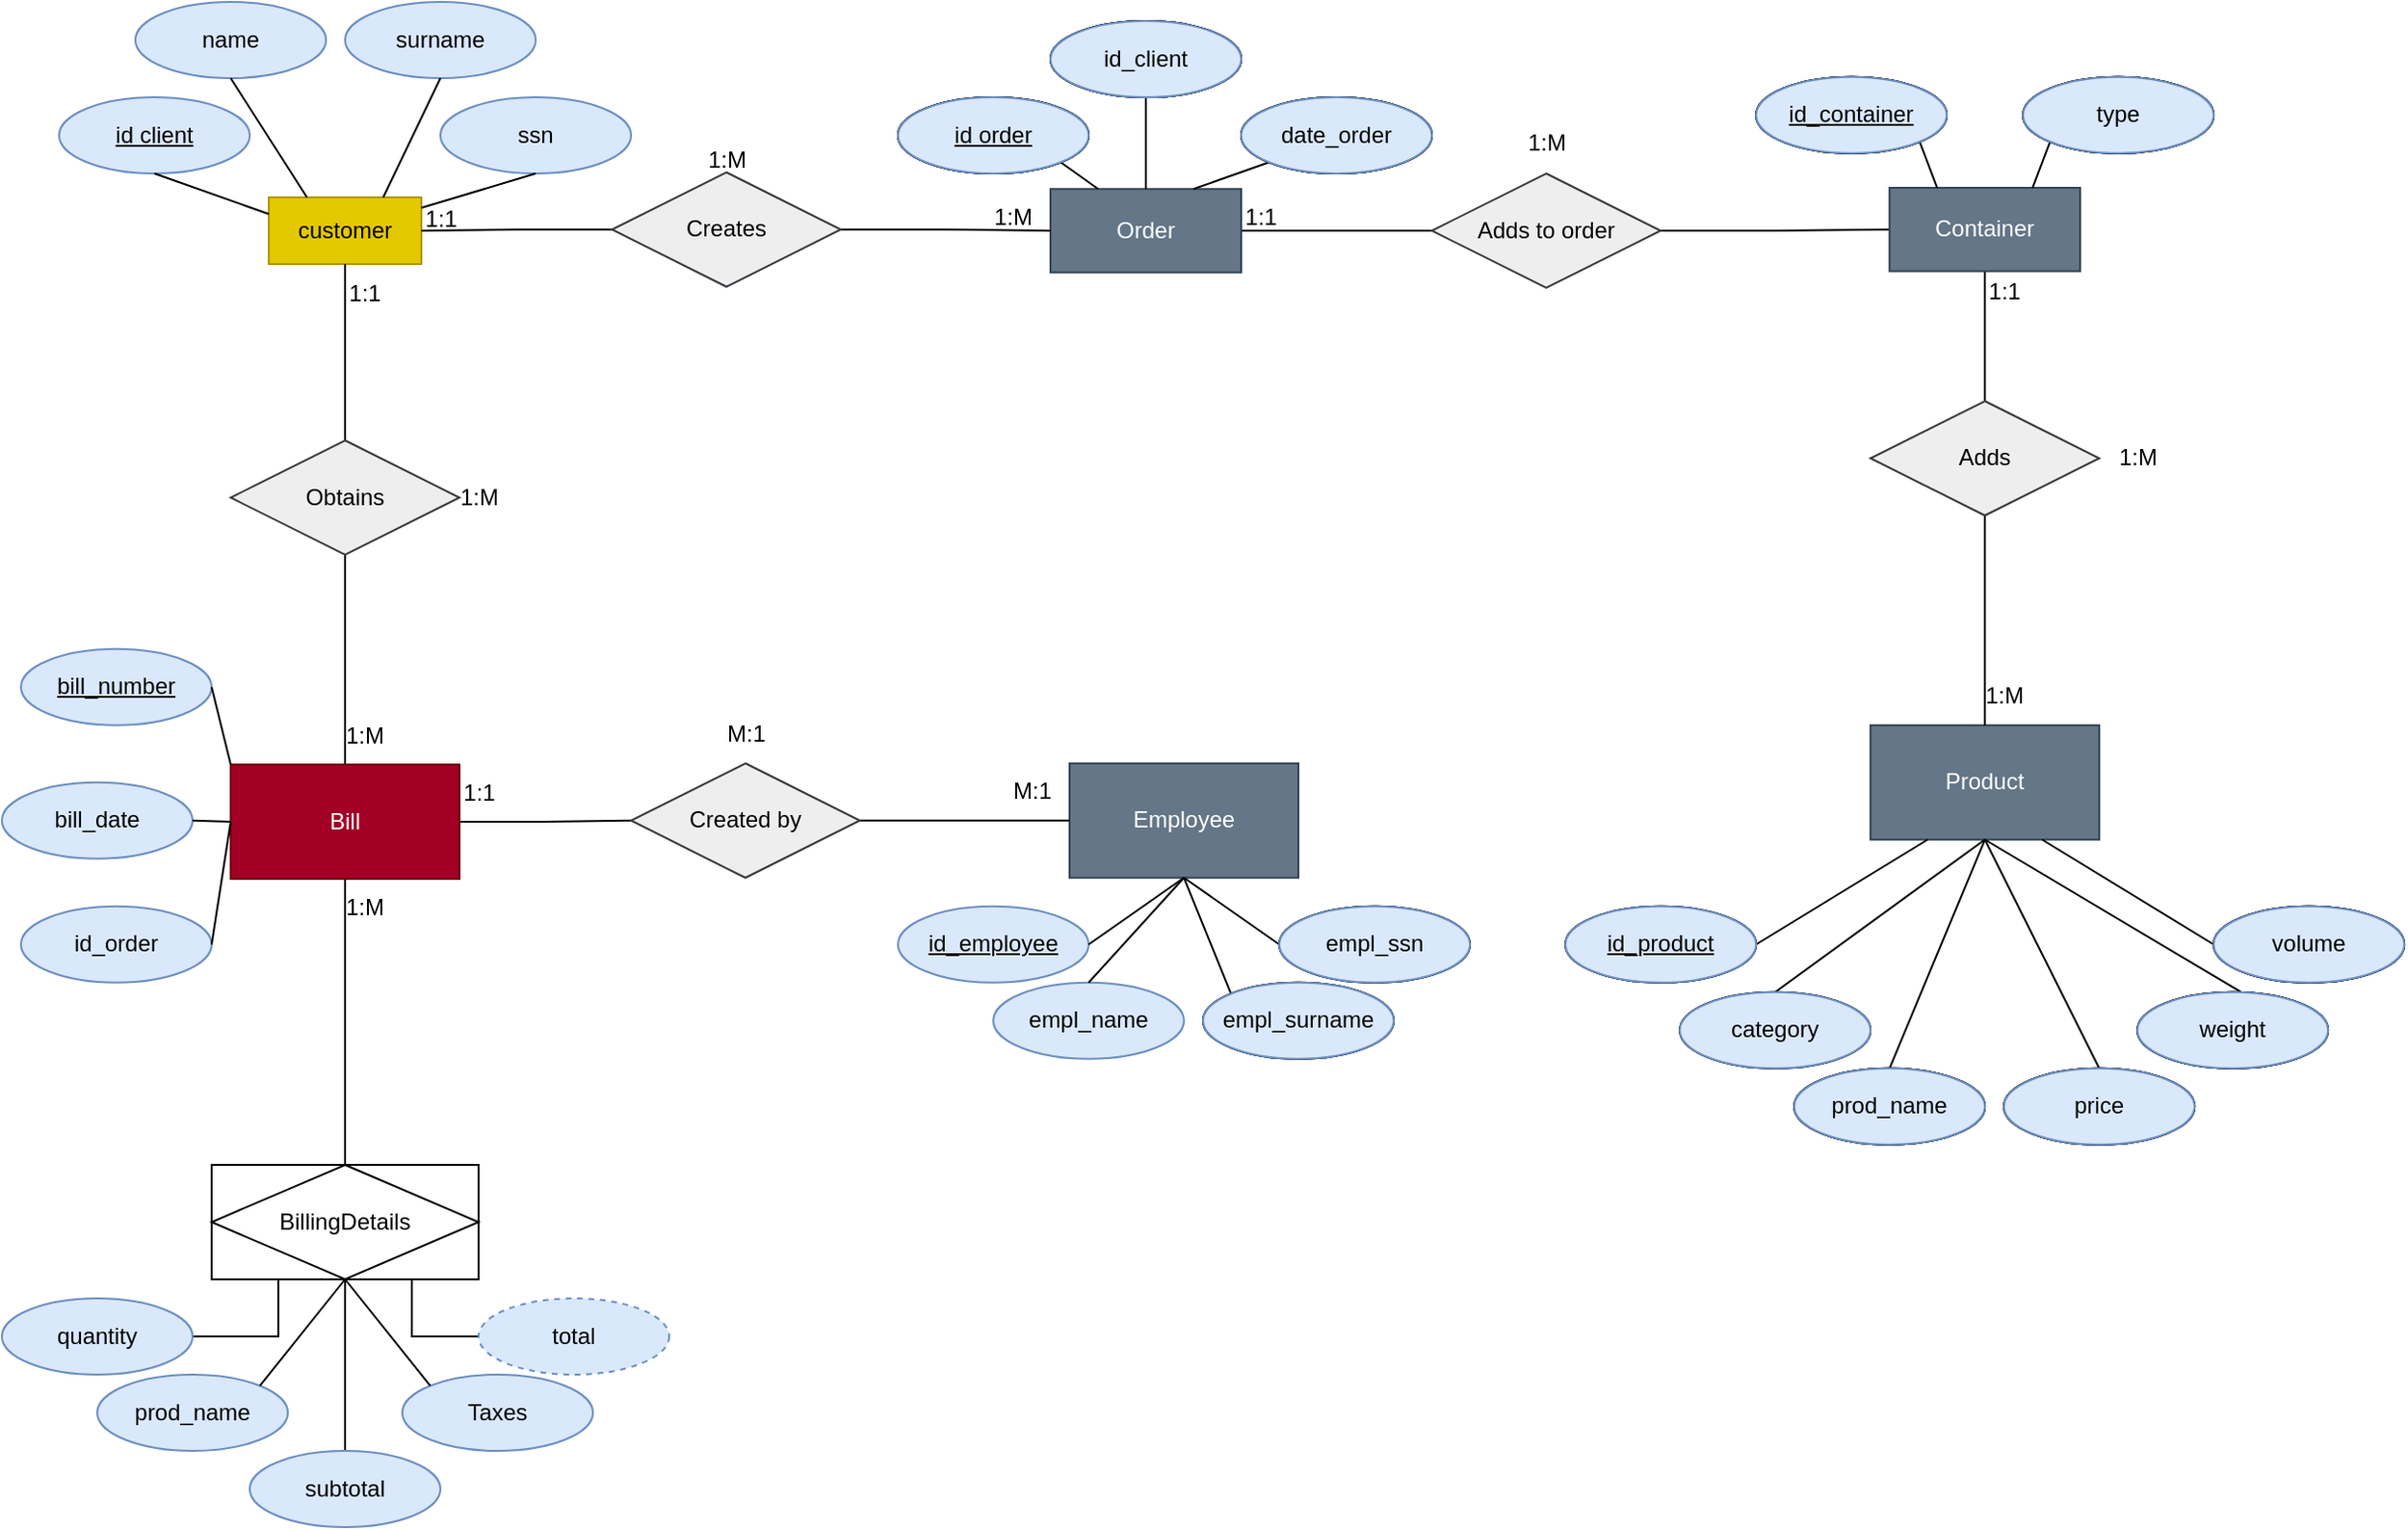 <mxfile version="20.4.0" type="device"><diagram id="k-EwML35SqgThicFXZ_B" name="Page-1"><mxGraphModel dx="1673" dy="896" grid="1" gridSize="10" guides="1" tooltips="1" connect="1" arrows="1" fold="1" page="1" pageScale="1" pageWidth="1100" pageHeight="850" math="0" shadow="0"><root><mxCell id="0"/><mxCell id="1" parent="0"/><mxCell id="oZsRMlgUKLbmPUvbD6oy-1" value="customer" style="rounded=0;whiteSpace=wrap;html=1;fillColor=#e3c800;fontColor=#000000;strokeColor=#B09500;" vertex="1" parent="1"><mxGeometry x="140" y="112.5" width="80" height="35" as="geometry"/></mxCell><mxCell id="oZsRMlgUKLbmPUvbD6oy-73" style="edgeStyle=orthogonalEdgeStyle;rounded=0;orthogonalLoop=1;jettySize=auto;html=1;entryX=0;entryY=0.5;entryDx=0;entryDy=0;endArrow=none;endFill=0;" edge="1" parent="1" source="oZsRMlgUKLbmPUvbD6oy-3" target="oZsRMlgUKLbmPUvbD6oy-72"><mxGeometry relative="1" as="geometry"/></mxCell><mxCell id="oZsRMlgUKLbmPUvbD6oy-3" value="Order" style="rounded=0;whiteSpace=wrap;html=1;fillColor=#647687;strokeColor=#314354;fontColor=#ffffff;" vertex="1" parent="1"><mxGeometry x="550" y="108.13" width="100" height="43.75" as="geometry"/></mxCell><mxCell id="oZsRMlgUKLbmPUvbD6oy-8" value="Product" style="rounded=0;whiteSpace=wrap;html=1;fillColor=#647687;strokeColor=#314354;fontColor=#ffffff;" vertex="1" parent="1"><mxGeometry x="980.07" y="389.38" width="120" height="60" as="geometry"/></mxCell><mxCell id="oZsRMlgUKLbmPUvbD6oy-106" style="edgeStyle=orthogonalEdgeStyle;rounded=0;orthogonalLoop=1;jettySize=auto;html=1;entryX=0.5;entryY=1;entryDx=0;entryDy=0;endArrow=none;endFill=0;" edge="1" parent="1" source="oZsRMlgUKLbmPUvbD6oy-10" target="oZsRMlgUKLbmPUvbD6oy-74"><mxGeometry relative="1" as="geometry"/></mxCell><mxCell id="oZsRMlgUKLbmPUvbD6oy-107" style="edgeStyle=orthogonalEdgeStyle;rounded=0;orthogonalLoop=1;jettySize=auto;html=1;entryX=0;entryY=0.5;entryDx=0;entryDy=0;endArrow=none;endFill=0;" edge="1" parent="1" source="oZsRMlgUKLbmPUvbD6oy-10" target="oZsRMlgUKLbmPUvbD6oy-75"><mxGeometry relative="1" as="geometry"/></mxCell><mxCell id="oZsRMlgUKLbmPUvbD6oy-143" style="edgeStyle=orthogonalEdgeStyle;rounded=0;orthogonalLoop=1;jettySize=auto;html=1;endArrow=none;endFill=0;" edge="1" parent="1" source="oZsRMlgUKLbmPUvbD6oy-10" target="oZsRMlgUKLbmPUvbD6oy-128"><mxGeometry relative="1" as="geometry"/></mxCell><mxCell id="oZsRMlgUKLbmPUvbD6oy-10" value="Bill" style="rounded=0;whiteSpace=wrap;html=1;fillColor=#a20025;strokeColor=#6F0000;fontColor=#ffffff;" vertex="1" parent="1"><mxGeometry x="120" y="410" width="120" height="60" as="geometry"/></mxCell><mxCell id="oZsRMlgUKLbmPUvbD6oy-12" value="Employee" style="rounded=0;whiteSpace=wrap;html=1;fillColor=#647687;strokeColor=#314354;fontColor=#ffffff;" vertex="1" parent="1"><mxGeometry x="560" y="409.38" width="120" height="60" as="geometry"/></mxCell><mxCell id="oZsRMlgUKLbmPUvbD6oy-23" value="1:M" style="text;html=1;align=center;verticalAlign=middle;resizable=0;points=[];autosize=1;strokeColor=none;fillColor=none;" vertex="1" parent="1"><mxGeometry x="360" y="77.51" width="40" height="30" as="geometry"/></mxCell><mxCell id="oZsRMlgUKLbmPUvbD6oy-24" value="1:1" style="text;html=1;align=center;verticalAlign=middle;resizable=0;points=[];autosize=1;strokeColor=none;fillColor=none;" vertex="1" parent="1"><mxGeometry x="210" y="108.75" width="40" height="30" as="geometry"/></mxCell><mxCell id="oZsRMlgUKLbmPUvbD6oy-25" value="1:M" style="text;html=1;align=center;verticalAlign=middle;resizable=0;points=[];autosize=1;strokeColor=none;fillColor=none;" vertex="1" parent="1"><mxGeometry x="510" y="107.51" width="40" height="30" as="geometry"/></mxCell><mxCell id="oZsRMlgUKLbmPUvbD6oy-26" value="1:M" style="text;html=1;align=center;verticalAlign=middle;resizable=0;points=[];autosize=1;strokeColor=none;fillColor=none;" vertex="1" parent="1"><mxGeometry x="790" y="69.38" width="40" height="30" as="geometry"/></mxCell><mxCell id="oZsRMlgUKLbmPUvbD6oy-28" value="1:1" style="text;html=1;align=center;verticalAlign=middle;resizable=0;points=[];autosize=1;strokeColor=none;fillColor=none;" vertex="1" parent="1"><mxGeometry x="640" y="107.51" width="40" height="30" as="geometry"/></mxCell><mxCell id="oZsRMlgUKLbmPUvbD6oy-29" value="1:1" style="text;html=1;align=center;verticalAlign=middle;resizable=0;points=[];autosize=1;strokeColor=none;fillColor=none;" vertex="1" parent="1"><mxGeometry x="230" y="410" width="40" height="30" as="geometry"/></mxCell><mxCell id="oZsRMlgUKLbmPUvbD6oy-30" value="M:1" style="text;html=1;align=center;verticalAlign=middle;resizable=0;points=[];autosize=1;strokeColor=none;fillColor=none;" vertex="1" parent="1"><mxGeometry x="520" y="409.38" width="40" height="30" as="geometry"/></mxCell><mxCell id="oZsRMlgUKLbmPUvbD6oy-31" value="M:1" style="text;html=1;align=center;verticalAlign=middle;resizable=0;points=[];autosize=1;strokeColor=none;fillColor=none;" vertex="1" parent="1"><mxGeometry x="370" y="379.38" width="40" height="30" as="geometry"/></mxCell><mxCell id="oZsRMlgUKLbmPUvbD6oy-32" value="1:M" style="text;html=1;align=center;verticalAlign=middle;resizable=0;points=[];autosize=1;strokeColor=none;fillColor=none;" vertex="1" parent="1"><mxGeometry x="230" y="255" width="40" height="30" as="geometry"/></mxCell><mxCell id="oZsRMlgUKLbmPUvbD6oy-33" value="1:1" style="text;html=1;align=center;verticalAlign=middle;resizable=0;points=[];autosize=1;strokeColor=none;fillColor=none;" vertex="1" parent="1"><mxGeometry x="170" y="147.5" width="40" height="30" as="geometry"/></mxCell><mxCell id="oZsRMlgUKLbmPUvbD6oy-35" value="1:M" style="text;html=1;align=center;verticalAlign=middle;resizable=0;points=[];autosize=1;strokeColor=none;fillColor=none;" vertex="1" parent="1"><mxGeometry x="170" y="380" width="40" height="30" as="geometry"/></mxCell><mxCell id="oZsRMlgUKLbmPUvbD6oy-36" value="1:M" style="text;html=1;align=center;verticalAlign=middle;resizable=0;points=[];autosize=1;strokeColor=none;fillColor=none;" vertex="1" parent="1"><mxGeometry x="1100.07" y="234.38" width="40" height="30" as="geometry"/></mxCell><mxCell id="oZsRMlgUKLbmPUvbD6oy-37" value="1:1" style="text;html=1;align=center;verticalAlign=middle;resizable=0;points=[];autosize=1;strokeColor=none;fillColor=none;" vertex="1" parent="1"><mxGeometry x="1030.07" y="146.88" width="40" height="30" as="geometry"/></mxCell><mxCell id="oZsRMlgUKLbmPUvbD6oy-38" value="1:M" style="text;html=1;align=center;verticalAlign=middle;resizable=0;points=[];autosize=1;strokeColor=none;fillColor=none;" vertex="1" parent="1"><mxGeometry x="1030.07" y="359.38" width="40" height="30" as="geometry"/></mxCell><mxCell id="oZsRMlgUKLbmPUvbD6oy-41" value="id client" style="ellipse;whiteSpace=wrap;html=1;align=center;fontStyle=4;fillColor=#dae8fc;strokeColor=#6c8ebf;" vertex="1" parent="1"><mxGeometry x="30" y="60" width="100" height="40" as="geometry"/></mxCell><mxCell id="oZsRMlgUKLbmPUvbD6oy-66" style="edgeStyle=orthogonalEdgeStyle;rounded=0;orthogonalLoop=1;jettySize=auto;html=1;entryX=1;entryY=0.5;entryDx=0;entryDy=0;endArrow=none;endFill=0;" edge="1" parent="1" source="oZsRMlgUKLbmPUvbD6oy-42" target="oZsRMlgUKLbmPUvbD6oy-1"><mxGeometry relative="1" as="geometry"/></mxCell><mxCell id="oZsRMlgUKLbmPUvbD6oy-68" style="edgeStyle=orthogonalEdgeStyle;rounded=0;orthogonalLoop=1;jettySize=auto;html=1;entryX=0;entryY=0.5;entryDx=0;entryDy=0;endArrow=none;endFill=0;" edge="1" parent="1" source="oZsRMlgUKLbmPUvbD6oy-42" target="oZsRMlgUKLbmPUvbD6oy-3"><mxGeometry relative="1" as="geometry"/></mxCell><mxCell id="oZsRMlgUKLbmPUvbD6oy-42" value="Creates" style="shape=rhombus;perimeter=rhombusPerimeter;whiteSpace=wrap;html=1;align=center;fillColor=#eeeeee;strokeColor=#36393d;" vertex="1" parent="1"><mxGeometry x="320" y="99.38" width="120" height="60" as="geometry"/></mxCell><mxCell id="oZsRMlgUKLbmPUvbD6oy-44" value="name" style="ellipse;whiteSpace=wrap;html=1;align=center;fillColor=#dae8fc;strokeColor=#6c8ebf;" vertex="1" parent="1"><mxGeometry x="70" y="10" width="100" height="40" as="geometry"/></mxCell><mxCell id="oZsRMlgUKLbmPUvbD6oy-45" value="surname" style="ellipse;whiteSpace=wrap;html=1;align=center;fillColor=#dae8fc;strokeColor=#6c8ebf;" vertex="1" parent="1"><mxGeometry x="180" y="10" width="100" height="40" as="geometry"/></mxCell><mxCell id="oZsRMlgUKLbmPUvbD6oy-46" value="ssn" style="ellipse;whiteSpace=wrap;html=1;align=center;fillColor=#dae8fc;strokeColor=#6c8ebf;" vertex="1" parent="1"><mxGeometry x="230" y="60" width="100" height="40" as="geometry"/></mxCell><mxCell id="oZsRMlgUKLbmPUvbD6oy-55" value="" style="endArrow=none;html=1;rounded=0;entryX=0.5;entryY=1;entryDx=0;entryDy=0;" edge="1" parent="1" source="oZsRMlgUKLbmPUvbD6oy-1" target="oZsRMlgUKLbmPUvbD6oy-46"><mxGeometry width="50" height="50" relative="1" as="geometry"><mxPoint x="220" y="110" as="sourcePoint"/><mxPoint x="250" y="70" as="targetPoint"/></mxGeometry></mxCell><mxCell id="oZsRMlgUKLbmPUvbD6oy-56" value="" style="endArrow=none;html=1;rounded=0;entryX=0.5;entryY=1;entryDx=0;entryDy=0;exitX=0;exitY=0.25;exitDx=0;exitDy=0;" edge="1" parent="1" source="oZsRMlgUKLbmPUvbD6oy-1" target="oZsRMlgUKLbmPUvbD6oy-41"><mxGeometry width="50" height="50" relative="1" as="geometry"><mxPoint x="40" y="180" as="sourcePoint"/><mxPoint x="90" y="115" as="targetPoint"/></mxGeometry></mxCell><mxCell id="oZsRMlgUKLbmPUvbD6oy-57" value="" style="endArrow=none;html=1;rounded=0;entryX=0.5;entryY=1;entryDx=0;entryDy=0;exitX=0.75;exitY=0;exitDx=0;exitDy=0;" edge="1" parent="1" source="oZsRMlgUKLbmPUvbD6oy-1" target="oZsRMlgUKLbmPUvbD6oy-45"><mxGeometry width="50" height="50" relative="1" as="geometry"><mxPoint x="220" y="155" as="sourcePoint"/><mxPoint x="270" y="90" as="targetPoint"/></mxGeometry></mxCell><mxCell id="oZsRMlgUKLbmPUvbD6oy-58" value="" style="endArrow=none;html=1;rounded=0;entryX=0.5;entryY=1;entryDx=0;entryDy=0;exitX=0.25;exitY=0;exitDx=0;exitDy=0;" edge="1" parent="1" source="oZsRMlgUKLbmPUvbD6oy-1" target="oZsRMlgUKLbmPUvbD6oy-44"><mxGeometry width="50" height="50" relative="1" as="geometry"><mxPoint x="230" y="165" as="sourcePoint"/><mxPoint x="280" y="100" as="targetPoint"/></mxGeometry></mxCell><mxCell id="oZsRMlgUKLbmPUvbD6oy-59" value="id order" style="ellipse;whiteSpace=wrap;html=1;align=center;fontStyle=4;" vertex="1" parent="1"><mxGeometry x="470" y="60" width="100" height="40" as="geometry"/></mxCell><mxCell id="oZsRMlgUKLbmPUvbD6oy-60" value="id_client" style="ellipse;whiteSpace=wrap;html=1;align=center;" vertex="1" parent="1"><mxGeometry x="550" y="20.0" width="100" height="40" as="geometry"/></mxCell><mxCell id="oZsRMlgUKLbmPUvbD6oy-61" value="date_order" style="ellipse;whiteSpace=wrap;html=1;align=center;" vertex="1" parent="1"><mxGeometry x="650" y="60" width="100" height="40" as="geometry"/></mxCell><mxCell id="oZsRMlgUKLbmPUvbD6oy-69" value="" style="endArrow=none;html=1;rounded=0;entryX=0.5;entryY=1;entryDx=0;entryDy=0;exitX=0.5;exitY=0;exitDx=0;exitDy=0;" edge="1" parent="1" source="oZsRMlgUKLbmPUvbD6oy-3" target="oZsRMlgUKLbmPUvbD6oy-60"><mxGeometry width="50" height="50" relative="1" as="geometry"><mxPoint x="590" y="92.5" as="sourcePoint"/><mxPoint x="550" y="30" as="targetPoint"/></mxGeometry></mxCell><mxCell id="oZsRMlgUKLbmPUvbD6oy-70" value="" style="endArrow=none;html=1;rounded=0;entryX=1;entryY=1;entryDx=0;entryDy=0;exitX=0.25;exitY=0;exitDx=0;exitDy=0;" edge="1" parent="1" source="oZsRMlgUKLbmPUvbD6oy-3" target="oZsRMlgUKLbmPUvbD6oy-59"><mxGeometry width="50" height="50" relative="1" as="geometry"><mxPoint x="620" y="232.5" as="sourcePoint"/><mxPoint x="580" y="170" as="targetPoint"/></mxGeometry></mxCell><mxCell id="oZsRMlgUKLbmPUvbD6oy-71" value="" style="endArrow=none;html=1;rounded=0;entryX=0;entryY=1;entryDx=0;entryDy=0;exitX=0.75;exitY=0;exitDx=0;exitDy=0;" edge="1" parent="1" source="oZsRMlgUKLbmPUvbD6oy-3" target="oZsRMlgUKLbmPUvbD6oy-61"><mxGeometry width="50" height="50" relative="1" as="geometry"><mxPoint x="680" y="242.5" as="sourcePoint"/><mxPoint x="640" y="180" as="targetPoint"/></mxGeometry></mxCell><mxCell id="oZsRMlgUKLbmPUvbD6oy-81" style="edgeStyle=orthogonalEdgeStyle;rounded=0;orthogonalLoop=1;jettySize=auto;html=1;entryX=0;entryY=0.5;entryDx=0;entryDy=0;endArrow=none;endFill=0;exitX=1;exitY=0.5;exitDx=0;exitDy=0;" edge="1" parent="1" source="oZsRMlgUKLbmPUvbD6oy-72" target="oZsRMlgUKLbmPUvbD6oy-77"><mxGeometry relative="1" as="geometry"><mxPoint x="899.997" y="129.963" as="sourcePoint"/></mxGeometry></mxCell><mxCell id="oZsRMlgUKLbmPUvbD6oy-72" value="Adds to order" style="shape=rhombus;perimeter=rhombusPerimeter;whiteSpace=wrap;html=1;align=center;fillColor=#eeeeee;strokeColor=#36393d;" vertex="1" parent="1"><mxGeometry x="750" y="100" width="120" height="60" as="geometry"/></mxCell><mxCell id="oZsRMlgUKLbmPUvbD6oy-105" style="edgeStyle=orthogonalEdgeStyle;rounded=0;orthogonalLoop=1;jettySize=auto;html=1;entryX=0.5;entryY=1;entryDx=0;entryDy=0;endArrow=none;endFill=0;" edge="1" parent="1" source="oZsRMlgUKLbmPUvbD6oy-74" target="oZsRMlgUKLbmPUvbD6oy-1"><mxGeometry relative="1" as="geometry"/></mxCell><mxCell id="oZsRMlgUKLbmPUvbD6oy-74" value="Obtains" style="shape=rhombus;perimeter=rhombusPerimeter;whiteSpace=wrap;html=1;align=center;fillColor=#eeeeee;strokeColor=#36393d;" vertex="1" parent="1"><mxGeometry x="120" y="240" width="120" height="60" as="geometry"/></mxCell><mxCell id="oZsRMlgUKLbmPUvbD6oy-118" style="edgeStyle=orthogonalEdgeStyle;rounded=0;orthogonalLoop=1;jettySize=auto;html=1;entryX=0;entryY=0.5;entryDx=0;entryDy=0;endArrow=none;endFill=0;" edge="1" parent="1" source="oZsRMlgUKLbmPUvbD6oy-75" target="oZsRMlgUKLbmPUvbD6oy-12"><mxGeometry relative="1" as="geometry"/></mxCell><mxCell id="oZsRMlgUKLbmPUvbD6oy-75" value="Created by" style="shape=rhombus;perimeter=rhombusPerimeter;whiteSpace=wrap;html=1;align=center;fillColor=#eeeeee;strokeColor=#36393d;" vertex="1" parent="1"><mxGeometry x="330" y="409.38" width="120" height="60" as="geometry"/></mxCell><mxCell id="oZsRMlgUKLbmPUvbD6oy-89" style="edgeStyle=orthogonalEdgeStyle;rounded=0;orthogonalLoop=1;jettySize=auto;html=1;entryX=0.5;entryY=1;entryDx=0;entryDy=0;endArrow=none;endFill=0;" edge="1" parent="1" source="oZsRMlgUKLbmPUvbD6oy-76" target="oZsRMlgUKLbmPUvbD6oy-77"><mxGeometry relative="1" as="geometry"/></mxCell><mxCell id="oZsRMlgUKLbmPUvbD6oy-90" style="edgeStyle=orthogonalEdgeStyle;rounded=0;orthogonalLoop=1;jettySize=auto;html=1;entryX=0.5;entryY=0;entryDx=0;entryDy=0;endArrow=none;endFill=0;" edge="1" parent="1" source="oZsRMlgUKLbmPUvbD6oy-76" target="oZsRMlgUKLbmPUvbD6oy-8"><mxGeometry relative="1" as="geometry"/></mxCell><mxCell id="oZsRMlgUKLbmPUvbD6oy-76" value="Adds" style="shape=rhombus;perimeter=rhombusPerimeter;whiteSpace=wrap;html=1;align=center;fillColor=#eeeeee;strokeColor=#36393d;" vertex="1" parent="1"><mxGeometry x="980.07" y="219.38" width="120" height="60" as="geometry"/></mxCell><mxCell id="oZsRMlgUKLbmPUvbD6oy-77" value="Container" style="rounded=0;whiteSpace=wrap;html=1;fillColor=#647687;strokeColor=#314354;fontColor=#ffffff;" vertex="1" parent="1"><mxGeometry x="990.07" y="107.51" width="100" height="43.75" as="geometry"/></mxCell><mxCell id="oZsRMlgUKLbmPUvbD6oy-78" value="id_container" style="ellipse;whiteSpace=wrap;html=1;align=center;fontStyle=4;" vertex="1" parent="1"><mxGeometry x="920.07" y="49.38" width="100" height="40" as="geometry"/></mxCell><mxCell id="oZsRMlgUKLbmPUvbD6oy-79" value="type" style="ellipse;whiteSpace=wrap;html=1;align=center;" vertex="1" parent="1"><mxGeometry x="1060.07" y="49.38" width="100" height="40" as="geometry"/></mxCell><mxCell id="oZsRMlgUKLbmPUvbD6oy-83" value="" style="endArrow=none;html=1;rounded=0;entryX=1;entryY=1;entryDx=0;entryDy=0;exitX=0.25;exitY=0;exitDx=0;exitDy=0;" edge="1" parent="1" source="oZsRMlgUKLbmPUvbD6oy-77" target="oZsRMlgUKLbmPUvbD6oy-78"><mxGeometry width="50" height="50" relative="1" as="geometry"><mxPoint x="920.07" y="113.94" as="sourcePoint"/><mxPoint x="959.837" y="100.001" as="targetPoint"/></mxGeometry></mxCell><mxCell id="oZsRMlgUKLbmPUvbD6oy-85" value="" style="endArrow=none;html=1;rounded=0;entryX=0;entryY=1;entryDx=0;entryDy=0;exitX=0.75;exitY=0;exitDx=0;exitDy=0;" edge="1" parent="1" source="oZsRMlgUKLbmPUvbD6oy-77" target="oZsRMlgUKLbmPUvbD6oy-79"><mxGeometry width="50" height="50" relative="1" as="geometry"><mxPoint x="1140.07" y="129.48" as="sourcePoint"/><mxPoint x="1179.837" y="115.541" as="targetPoint"/></mxGeometry></mxCell><mxCell id="oZsRMlgUKLbmPUvbD6oy-91" value="id_product" style="ellipse;whiteSpace=wrap;html=1;align=center;fontStyle=4;" vertex="1" parent="1"><mxGeometry x="820.07" y="484.38" width="100" height="40" as="geometry"/></mxCell><mxCell id="oZsRMlgUKLbmPUvbD6oy-92" value="category" style="ellipse;whiteSpace=wrap;html=1;align=center;" vertex="1" parent="1"><mxGeometry x="880.07" y="529.38" width="100" height="40" as="geometry"/></mxCell><mxCell id="oZsRMlgUKLbmPUvbD6oy-93" value="prod_name" style="ellipse;whiteSpace=wrap;html=1;align=center;" vertex="1" parent="1"><mxGeometry x="940.07" y="569.38" width="100" height="40" as="geometry"/></mxCell><mxCell id="oZsRMlgUKLbmPUvbD6oy-94" value="price" style="ellipse;whiteSpace=wrap;html=1;align=center;" vertex="1" parent="1"><mxGeometry x="1050.07" y="569.38" width="100" height="40" as="geometry"/></mxCell><mxCell id="oZsRMlgUKLbmPUvbD6oy-95" value="weight" style="ellipse;whiteSpace=wrap;html=1;align=center;" vertex="1" parent="1"><mxGeometry x="1120.07" y="529.38" width="100" height="40" as="geometry"/></mxCell><mxCell id="oZsRMlgUKLbmPUvbD6oy-96" value="volume" style="ellipse;whiteSpace=wrap;html=1;align=center;" vertex="1" parent="1"><mxGeometry x="1160.07" y="484.38" width="100" height="40" as="geometry"/></mxCell><mxCell id="oZsRMlgUKLbmPUvbD6oy-98" value="" style="endArrow=none;html=1;rounded=0;entryX=0.25;entryY=1;entryDx=0;entryDy=0;exitX=1;exitY=0.5;exitDx=0;exitDy=0;" edge="1" parent="1" source="oZsRMlgUKLbmPUvbD6oy-91" target="oZsRMlgUKLbmPUvbD6oy-8"><mxGeometry width="50" height="50" relative="1" as="geometry"><mxPoint x="990.07" y="526.88" as="sourcePoint"/><mxPoint x="1020.07" y="464.38" as="targetPoint"/></mxGeometry></mxCell><mxCell id="oZsRMlgUKLbmPUvbD6oy-100" value="" style="endArrow=none;html=1;rounded=0;entryX=0.5;entryY=1;entryDx=0;entryDy=0;exitX=0.5;exitY=0;exitDx=0;exitDy=0;" edge="1" parent="1" source="oZsRMlgUKLbmPUvbD6oy-92" target="oZsRMlgUKLbmPUvbD6oy-8"><mxGeometry width="50" height="50" relative="1" as="geometry"><mxPoint x="930.07" y="514.38" as="sourcePoint"/><mxPoint x="1020.07" y="459.38" as="targetPoint"/></mxGeometry></mxCell><mxCell id="oZsRMlgUKLbmPUvbD6oy-101" value="" style="endArrow=none;html=1;rounded=0;entryX=0.5;entryY=1;entryDx=0;entryDy=0;exitX=0.5;exitY=0;exitDx=0;exitDy=0;" edge="1" parent="1" source="oZsRMlgUKLbmPUvbD6oy-93" target="oZsRMlgUKLbmPUvbD6oy-8"><mxGeometry width="50" height="50" relative="1" as="geometry"><mxPoint x="940.07" y="524.38" as="sourcePoint"/><mxPoint x="1030.07" y="469.38" as="targetPoint"/></mxGeometry></mxCell><mxCell id="oZsRMlgUKLbmPUvbD6oy-102" value="" style="endArrow=none;html=1;rounded=0;entryX=0.5;entryY=1;entryDx=0;entryDy=0;exitX=0.5;exitY=0;exitDx=0;exitDy=0;" edge="1" parent="1" source="oZsRMlgUKLbmPUvbD6oy-94" target="oZsRMlgUKLbmPUvbD6oy-8"><mxGeometry width="50" height="50" relative="1" as="geometry"><mxPoint x="950.07" y="534.38" as="sourcePoint"/><mxPoint x="1040.07" y="479.38" as="targetPoint"/></mxGeometry></mxCell><mxCell id="oZsRMlgUKLbmPUvbD6oy-103" value="" style="endArrow=none;html=1;rounded=0;entryX=0.5;entryY=1;entryDx=0;entryDy=0;exitX=0.558;exitY=0.021;exitDx=0;exitDy=0;exitPerimeter=0;" edge="1" parent="1" source="oZsRMlgUKLbmPUvbD6oy-95" target="oZsRMlgUKLbmPUvbD6oy-8"><mxGeometry width="50" height="50" relative="1" as="geometry"><mxPoint x="960.07" y="544.38" as="sourcePoint"/><mxPoint x="1050.07" y="489.38" as="targetPoint"/></mxGeometry></mxCell><mxCell id="oZsRMlgUKLbmPUvbD6oy-104" value="" style="endArrow=none;html=1;rounded=0;entryX=0.75;entryY=1;entryDx=0;entryDy=0;exitX=0;exitY=0.5;exitDx=0;exitDy=0;" edge="1" parent="1" source="oZsRMlgUKLbmPUvbD6oy-96" target="oZsRMlgUKLbmPUvbD6oy-8"><mxGeometry width="50" height="50" relative="1" as="geometry"><mxPoint x="970.07" y="554.38" as="sourcePoint"/><mxPoint x="1060.07" y="499.38" as="targetPoint"/></mxGeometry></mxCell><mxCell id="oZsRMlgUKLbmPUvbD6oy-108" value="bill_number" style="ellipse;whiteSpace=wrap;html=1;align=center;fontStyle=4;fillColor=#dae8fc;strokeColor=#6c8ebf;" vertex="1" parent="1"><mxGeometry x="10" y="349.38" width="100" height="40" as="geometry"/></mxCell><mxCell id="oZsRMlgUKLbmPUvbD6oy-109" value="bill_date" style="ellipse;whiteSpace=wrap;html=1;align=center;fillColor=#dae8fc;strokeColor=#6c8ebf;" vertex="1" parent="1"><mxGeometry y="419.38" width="100" height="40" as="geometry"/></mxCell><mxCell id="oZsRMlgUKLbmPUvbD6oy-110" value="id_order" style="ellipse;whiteSpace=wrap;html=1;align=center;fillColor=#dae8fc;strokeColor=#6c8ebf;" vertex="1" parent="1"><mxGeometry x="10" y="484.38" width="100" height="40" as="geometry"/></mxCell><mxCell id="oZsRMlgUKLbmPUvbD6oy-119" value="id_employee" style="ellipse;whiteSpace=wrap;html=1;align=center;fontStyle=4;fillColor=#dae8fc;strokeColor=#6c8ebf;" vertex="1" parent="1"><mxGeometry x="470" y="484.38" width="100" height="40" as="geometry"/></mxCell><mxCell id="oZsRMlgUKLbmPUvbD6oy-120" value="empl_name" style="ellipse;whiteSpace=wrap;html=1;align=center;fillColor=#dae8fc;strokeColor=#6c8ebf;" vertex="1" parent="1"><mxGeometry x="520" y="524.38" width="100" height="40" as="geometry"/></mxCell><mxCell id="oZsRMlgUKLbmPUvbD6oy-121" value="empl_surname" style="ellipse;whiteSpace=wrap;html=1;align=center;" vertex="1" parent="1"><mxGeometry x="630" y="524.38" width="100" height="40" as="geometry"/></mxCell><mxCell id="oZsRMlgUKLbmPUvbD6oy-122" value="empl_ssn" style="ellipse;whiteSpace=wrap;html=1;align=center;" vertex="1" parent="1"><mxGeometry x="670" y="484.38" width="100" height="40" as="geometry"/></mxCell><mxCell id="oZsRMlgUKLbmPUvbD6oy-123" value="" style="endArrow=none;html=1;rounded=0;entryX=1;entryY=0.5;entryDx=0;entryDy=0;exitX=0.5;exitY=1;exitDx=0;exitDy=0;" edge="1" parent="1" source="oZsRMlgUKLbmPUvbD6oy-12" target="oZsRMlgUKLbmPUvbD6oy-119"><mxGeometry width="50" height="50" relative="1" as="geometry"><mxPoint x="640" y="484.38" as="sourcePoint"/><mxPoint x="590" y="519.38" as="targetPoint"/></mxGeometry></mxCell><mxCell id="oZsRMlgUKLbmPUvbD6oy-124" value="" style="endArrow=none;html=1;rounded=0;entryX=0.5;entryY=0;entryDx=0;entryDy=0;exitX=0.5;exitY=1;exitDx=0;exitDy=0;" edge="1" parent="1" source="oZsRMlgUKLbmPUvbD6oy-12" target="oZsRMlgUKLbmPUvbD6oy-120"><mxGeometry width="50" height="50" relative="1" as="geometry"><mxPoint x="630" y="479.38" as="sourcePoint"/><mxPoint x="580" y="514.38" as="targetPoint"/></mxGeometry></mxCell><mxCell id="oZsRMlgUKLbmPUvbD6oy-125" value="" style="endArrow=none;html=1;rounded=0;entryX=0;entryY=0;entryDx=0;entryDy=0;" edge="1" parent="1" target="oZsRMlgUKLbmPUvbD6oy-121"><mxGeometry width="50" height="50" relative="1" as="geometry"><mxPoint x="620" y="469.38" as="sourcePoint"/><mxPoint x="590" y="524.38" as="targetPoint"/></mxGeometry></mxCell><mxCell id="oZsRMlgUKLbmPUvbD6oy-126" value="" style="endArrow=none;html=1;rounded=0;entryX=0;entryY=0.5;entryDx=0;entryDy=0;exitX=0.5;exitY=1;exitDx=0;exitDy=0;" edge="1" parent="1" source="oZsRMlgUKLbmPUvbD6oy-12" target="oZsRMlgUKLbmPUvbD6oy-122"><mxGeometry width="50" height="50" relative="1" as="geometry"><mxPoint x="650" y="499.38" as="sourcePoint"/><mxPoint x="600" y="534.38" as="targetPoint"/></mxGeometry></mxCell><mxCell id="oZsRMlgUKLbmPUvbD6oy-148" style="edgeStyle=orthogonalEdgeStyle;rounded=0;orthogonalLoop=1;jettySize=auto;html=1;exitX=0.25;exitY=1;exitDx=0;exitDy=0;entryX=1;entryY=0.5;entryDx=0;entryDy=0;endArrow=none;endFill=0;" edge="1" parent="1" source="oZsRMlgUKLbmPUvbD6oy-128" target="oZsRMlgUKLbmPUvbD6oy-146"><mxGeometry relative="1" as="geometry"/></mxCell><mxCell id="oZsRMlgUKLbmPUvbD6oy-151" style="edgeStyle=orthogonalEdgeStyle;rounded=0;orthogonalLoop=1;jettySize=auto;html=1;exitX=0.75;exitY=1;exitDx=0;exitDy=0;entryX=0;entryY=0.5;entryDx=0;entryDy=0;endArrow=none;endFill=0;" edge="1" parent="1" source="oZsRMlgUKLbmPUvbD6oy-128" target="oZsRMlgUKLbmPUvbD6oy-138"><mxGeometry relative="1" as="geometry"/></mxCell><mxCell id="oZsRMlgUKLbmPUvbD6oy-128" value="BillingDetails" style="shape=associativeEntity;whiteSpace=wrap;html=1;align=center;" vertex="1" parent="1"><mxGeometry x="110" y="620" width="140" height="60" as="geometry"/></mxCell><mxCell id="oZsRMlgUKLbmPUvbD6oy-129" value="" style="endArrow=none;html=1;rounded=0;entryX=1;entryY=0.5;entryDx=0;entryDy=0;exitX=0;exitY=0;exitDx=0;exitDy=0;" edge="1" parent="1" source="oZsRMlgUKLbmPUvbD6oy-10" target="oZsRMlgUKLbmPUvbD6oy-108"><mxGeometry width="50" height="50" relative="1" as="geometry"><mxPoint x="10" y="308" as="sourcePoint"/><mxPoint x="70" y="290" as="targetPoint"/></mxGeometry></mxCell><mxCell id="oZsRMlgUKLbmPUvbD6oy-130" value="" style="endArrow=none;html=1;rounded=0;entryX=1;entryY=0.5;entryDx=0;entryDy=0;exitX=0;exitY=0.5;exitDx=0;exitDy=0;" edge="1" parent="1" source="oZsRMlgUKLbmPUvbD6oy-10" target="oZsRMlgUKLbmPUvbD6oy-109"><mxGeometry width="50" height="50" relative="1" as="geometry"><mxPoint x="130" y="420" as="sourcePoint"/><mxPoint x="110" y="385" as="targetPoint"/></mxGeometry></mxCell><mxCell id="oZsRMlgUKLbmPUvbD6oy-131" value="" style="endArrow=none;html=1;rounded=0;entryX=1;entryY=0.5;entryDx=0;entryDy=0;exitX=0;exitY=0.5;exitDx=0;exitDy=0;" edge="1" parent="1" source="oZsRMlgUKLbmPUvbD6oy-10" target="oZsRMlgUKLbmPUvbD6oy-110"><mxGeometry width="50" height="50" relative="1" as="geometry"><mxPoint x="120" y="470" as="sourcePoint"/><mxPoint x="70" y="450" as="targetPoint"/></mxGeometry></mxCell><mxCell id="oZsRMlgUKLbmPUvbD6oy-133" value="prod_name" style="ellipse;whiteSpace=wrap;html=1;align=center;fillColor=#dae8fc;strokeColor=#6c8ebf;" vertex="1" parent="1"><mxGeometry x="50" y="730" width="100" height="40" as="geometry"/></mxCell><mxCell id="oZsRMlgUKLbmPUvbD6oy-135" value="Taxes" style="ellipse;whiteSpace=wrap;html=1;align=center;fillColor=#dae8fc;strokeColor=#6c8ebf;" vertex="1" parent="1"><mxGeometry x="210" y="730" width="100" height="40" as="geometry"/></mxCell><mxCell id="oZsRMlgUKLbmPUvbD6oy-138" value="total" style="ellipse;whiteSpace=wrap;html=1;align=center;dashed=1;fillColor=#dae8fc;strokeColor=#6c8ebf;" vertex="1" parent="1"><mxGeometry x="250" y="690" width="100" height="40" as="geometry"/></mxCell><mxCell id="oZsRMlgUKLbmPUvbD6oy-140" value="" style="endArrow=none;html=1;rounded=0;entryX=1;entryY=0;entryDx=0;entryDy=0;exitX=0.5;exitY=1;exitDx=0;exitDy=0;" edge="1" parent="1" source="oZsRMlgUKLbmPUvbD6oy-128" target="oZsRMlgUKLbmPUvbD6oy-133"><mxGeometry width="50" height="50" relative="1" as="geometry"><mxPoint x="30" y="650" as="sourcePoint"/><mxPoint x="-4.854" y="670.774" as="targetPoint"/></mxGeometry></mxCell><mxCell id="oZsRMlgUKLbmPUvbD6oy-142" value="" style="endArrow=none;html=1;rounded=0;entryX=0;entryY=0;entryDx=0;entryDy=0;exitX=0.5;exitY=1;exitDx=0;exitDy=0;" edge="1" parent="1" source="oZsRMlgUKLbmPUvbD6oy-128" target="oZsRMlgUKLbmPUvbD6oy-135"><mxGeometry width="50" height="50" relative="1" as="geometry"><mxPoint x="200" y="700" as="sourcePoint"/><mxPoint x="155.146" y="725.774" as="targetPoint"/></mxGeometry></mxCell><mxCell id="oZsRMlgUKLbmPUvbD6oy-144" value="1:M" style="text;html=1;align=center;verticalAlign=middle;resizable=0;points=[];autosize=1;strokeColor=none;fillColor=none;" vertex="1" parent="1"><mxGeometry x="170" y="470" width="40" height="30" as="geometry"/></mxCell><mxCell id="oZsRMlgUKLbmPUvbD6oy-146" value="quantity" style="ellipse;whiteSpace=wrap;html=1;align=center;fillColor=#dae8fc;strokeColor=#6c8ebf;" vertex="1" parent="1"><mxGeometry y="690" width="100" height="40" as="geometry"/></mxCell><mxCell id="oZsRMlgUKLbmPUvbD6oy-150" style="edgeStyle=orthogonalEdgeStyle;rounded=0;orthogonalLoop=1;jettySize=auto;html=1;entryX=0.5;entryY=1;entryDx=0;entryDy=0;endArrow=none;endFill=0;" edge="1" parent="1" source="oZsRMlgUKLbmPUvbD6oy-147" target="oZsRMlgUKLbmPUvbD6oy-128"><mxGeometry relative="1" as="geometry"/></mxCell><mxCell id="oZsRMlgUKLbmPUvbD6oy-147" value="subtotal" style="ellipse;whiteSpace=wrap;html=1;align=center;fillColor=#dae8fc;strokeColor=#6c8ebf;" vertex="1" parent="1"><mxGeometry x="130" y="770" width="100" height="40" as="geometry"/></mxCell><mxCell id="oZsRMlgUKLbmPUvbD6oy-152" style="edgeStyle=orthogonalEdgeStyle;rounded=0;orthogonalLoop=1;jettySize=auto;html=1;exitX=0.5;exitY=1;exitDx=0;exitDy=0;endArrow=none;endFill=0;" edge="1" parent="1" source="oZsRMlgUKLbmPUvbD6oy-110" target="oZsRMlgUKLbmPUvbD6oy-110"><mxGeometry relative="1" as="geometry"/></mxCell><mxCell id="oZsRMlgUKLbmPUvbD6oy-153" value="id order" style="ellipse;whiteSpace=wrap;html=1;align=center;fontStyle=4;" vertex="1" parent="1"><mxGeometry x="470" y="60" width="100" height="40" as="geometry"/></mxCell><mxCell id="oZsRMlgUKLbmPUvbD6oy-154" value="id_client" style="ellipse;whiteSpace=wrap;html=1;align=center;" vertex="1" parent="1"><mxGeometry x="550" y="20.0" width="100" height="40" as="geometry"/></mxCell><mxCell id="oZsRMlgUKLbmPUvbD6oy-155" value="date_order" style="ellipse;whiteSpace=wrap;html=1;align=center;" vertex="1" parent="1"><mxGeometry x="650" y="60" width="100" height="40" as="geometry"/></mxCell><mxCell id="oZsRMlgUKLbmPUvbD6oy-156" value="id_container" style="ellipse;whiteSpace=wrap;html=1;align=center;fontStyle=4;" vertex="1" parent="1"><mxGeometry x="920.07" y="49.38" width="100" height="40" as="geometry"/></mxCell><mxCell id="oZsRMlgUKLbmPUvbD6oy-157" value="type" style="ellipse;whiteSpace=wrap;html=1;align=center;" vertex="1" parent="1"><mxGeometry x="1060.07" y="49.38" width="100" height="40" as="geometry"/></mxCell><mxCell id="oZsRMlgUKLbmPUvbD6oy-158" value="volume" style="ellipse;whiteSpace=wrap;html=1;align=center;" vertex="1" parent="1"><mxGeometry x="1160.07" y="484.38" width="100" height="40" as="geometry"/></mxCell><mxCell id="oZsRMlgUKLbmPUvbD6oy-159" value="weight" style="ellipse;whiteSpace=wrap;html=1;align=center;" vertex="1" parent="1"><mxGeometry x="1120.07" y="529.38" width="100" height="40" as="geometry"/></mxCell><mxCell id="oZsRMlgUKLbmPUvbD6oy-160" value="price" style="ellipse;whiteSpace=wrap;html=1;align=center;" vertex="1" parent="1"><mxGeometry x="1050.07" y="569.38" width="100" height="40" as="geometry"/></mxCell><mxCell id="oZsRMlgUKLbmPUvbD6oy-161" value="prod_name" style="ellipse;whiteSpace=wrap;html=1;align=center;" vertex="1" parent="1"><mxGeometry x="940.07" y="569.38" width="100" height="40" as="geometry"/></mxCell><mxCell id="oZsRMlgUKLbmPUvbD6oy-162" value="id order" style="ellipse;whiteSpace=wrap;html=1;align=center;fontStyle=4;" vertex="1" parent="1"><mxGeometry x="470" y="60" width="100" height="40" as="geometry"/></mxCell><mxCell id="oZsRMlgUKLbmPUvbD6oy-163" value="id_client" style="ellipse;whiteSpace=wrap;html=1;align=center;" vertex="1" parent="1"><mxGeometry x="550" y="20.0" width="100" height="40" as="geometry"/></mxCell><mxCell id="oZsRMlgUKLbmPUvbD6oy-164" value="date_order" style="ellipse;whiteSpace=wrap;html=1;align=center;" vertex="1" parent="1"><mxGeometry x="650" y="60" width="100" height="40" as="geometry"/></mxCell><mxCell id="oZsRMlgUKLbmPUvbD6oy-165" value="id_container" style="ellipse;whiteSpace=wrap;html=1;align=center;fontStyle=4;" vertex="1" parent="1"><mxGeometry x="920.07" y="49.38" width="100" height="40" as="geometry"/></mxCell><mxCell id="oZsRMlgUKLbmPUvbD6oy-166" value="type" style="ellipse;whiteSpace=wrap;html=1;align=center;" vertex="1" parent="1"><mxGeometry x="1060.07" y="49.38" width="100" height="40" as="geometry"/></mxCell><mxCell id="oZsRMlgUKLbmPUvbD6oy-167" value="volume" style="ellipse;whiteSpace=wrap;html=1;align=center;" vertex="1" parent="1"><mxGeometry x="1160.07" y="484.38" width="100" height="40" as="geometry"/></mxCell><mxCell id="oZsRMlgUKLbmPUvbD6oy-168" value="weight" style="ellipse;whiteSpace=wrap;html=1;align=center;" vertex="1" parent="1"><mxGeometry x="1120.07" y="529.38" width="100" height="40" as="geometry"/></mxCell><mxCell id="oZsRMlgUKLbmPUvbD6oy-169" value="price" style="ellipse;whiteSpace=wrap;html=1;align=center;" vertex="1" parent="1"><mxGeometry x="1050.07" y="569.38" width="100" height="40" as="geometry"/></mxCell><mxCell id="oZsRMlgUKLbmPUvbD6oy-170" value="prod_name" style="ellipse;whiteSpace=wrap;html=1;align=center;" vertex="1" parent="1"><mxGeometry x="940.07" y="569.38" width="100" height="40" as="geometry"/></mxCell><mxCell id="oZsRMlgUKLbmPUvbD6oy-171" value="empl_ssn" style="ellipse;whiteSpace=wrap;html=1;align=center;" vertex="1" parent="1"><mxGeometry x="670" y="484.38" width="100" height="40" as="geometry"/></mxCell><mxCell id="oZsRMlgUKLbmPUvbD6oy-172" value="empl_surname" style="ellipse;whiteSpace=wrap;html=1;align=center;" vertex="1" parent="1"><mxGeometry x="630" y="524.38" width="100" height="40" as="geometry"/></mxCell><mxCell id="oZsRMlgUKLbmPUvbD6oy-173" value="id_product" style="ellipse;whiteSpace=wrap;html=1;align=center;fontStyle=4;" vertex="1" parent="1"><mxGeometry x="820.07" y="484.38" width="100" height="40" as="geometry"/></mxCell><mxCell id="oZsRMlgUKLbmPUvbD6oy-174" value="category" style="ellipse;whiteSpace=wrap;html=1;align=center;" vertex="1" parent="1"><mxGeometry x="880.07" y="529.38" width="100" height="40" as="geometry"/></mxCell><mxCell id="oZsRMlgUKLbmPUvbD6oy-175" value="id order" style="ellipse;whiteSpace=wrap;html=1;align=center;fontStyle=4;fillColor=#dae8fc;strokeColor=#6c8ebf;" vertex="1" parent="1"><mxGeometry x="470" y="60" width="100" height="40" as="geometry"/></mxCell><mxCell id="oZsRMlgUKLbmPUvbD6oy-176" value="id_client" style="ellipse;whiteSpace=wrap;html=1;align=center;fillColor=#dae8fc;strokeColor=#6c8ebf;" vertex="1" parent="1"><mxGeometry x="550" y="20.0" width="100" height="40" as="geometry"/></mxCell><mxCell id="oZsRMlgUKLbmPUvbD6oy-177" value="date_order" style="ellipse;whiteSpace=wrap;html=1;align=center;fillColor=#dae8fc;strokeColor=#6c8ebf;" vertex="1" parent="1"><mxGeometry x="650" y="60" width="100" height="40" as="geometry"/></mxCell><mxCell id="oZsRMlgUKLbmPUvbD6oy-178" value="id_container" style="ellipse;whiteSpace=wrap;html=1;align=center;fontStyle=4;fillColor=#dae8fc;strokeColor=#6c8ebf;" vertex="1" parent="1"><mxGeometry x="920.07" y="49.38" width="100" height="40" as="geometry"/></mxCell><mxCell id="oZsRMlgUKLbmPUvbD6oy-179" value="type" style="ellipse;whiteSpace=wrap;html=1;align=center;fillColor=#dae8fc;strokeColor=#6c8ebf;" vertex="1" parent="1"><mxGeometry x="1060.07" y="49.38" width="100" height="40" as="geometry"/></mxCell><mxCell id="oZsRMlgUKLbmPUvbD6oy-180" value="volume" style="ellipse;whiteSpace=wrap;html=1;align=center;fillColor=#dae8fc;strokeColor=#6c8ebf;" vertex="1" parent="1"><mxGeometry x="1160.07" y="484.38" width="100" height="40" as="geometry"/></mxCell><mxCell id="oZsRMlgUKLbmPUvbD6oy-181" value="weight" style="ellipse;whiteSpace=wrap;html=1;align=center;fillColor=#dae8fc;strokeColor=#6c8ebf;" vertex="1" parent="1"><mxGeometry x="1120.07" y="529.38" width="100" height="40" as="geometry"/></mxCell><mxCell id="oZsRMlgUKLbmPUvbD6oy-182" value="price" style="ellipse;whiteSpace=wrap;html=1;align=center;fillColor=#dae8fc;strokeColor=#6c8ebf;" vertex="1" parent="1"><mxGeometry x="1050.07" y="569.38" width="100" height="40" as="geometry"/></mxCell><mxCell id="oZsRMlgUKLbmPUvbD6oy-183" value="prod_name" style="ellipse;whiteSpace=wrap;html=1;align=center;fillColor=#dae8fc;strokeColor=#6c8ebf;" vertex="1" parent="1"><mxGeometry x="940.07" y="569.38" width="100" height="40" as="geometry"/></mxCell><mxCell id="oZsRMlgUKLbmPUvbD6oy-184" value="empl_ssn" style="ellipse;whiteSpace=wrap;html=1;align=center;fillColor=#dae8fc;strokeColor=#6c8ebf;" vertex="1" parent="1"><mxGeometry x="670" y="484.38" width="100" height="40" as="geometry"/></mxCell><mxCell id="oZsRMlgUKLbmPUvbD6oy-185" value="empl_surname" style="ellipse;whiteSpace=wrap;html=1;align=center;fillColor=#dae8fc;strokeColor=#6c8ebf;" vertex="1" parent="1"><mxGeometry x="630" y="524.38" width="100" height="40" as="geometry"/></mxCell><mxCell id="oZsRMlgUKLbmPUvbD6oy-186" value="id_product" style="ellipse;whiteSpace=wrap;html=1;align=center;fontStyle=4;fillColor=#dae8fc;strokeColor=#6c8ebf;" vertex="1" parent="1"><mxGeometry x="820.07" y="484.38" width="100" height="40" as="geometry"/></mxCell><mxCell id="oZsRMlgUKLbmPUvbD6oy-187" value="category" style="ellipse;whiteSpace=wrap;html=1;align=center;fillColor=#dae8fc;strokeColor=#6c8ebf;" vertex="1" parent="1"><mxGeometry x="880.07" y="529.38" width="100" height="40" as="geometry"/></mxCell></root></mxGraphModel></diagram></mxfile>